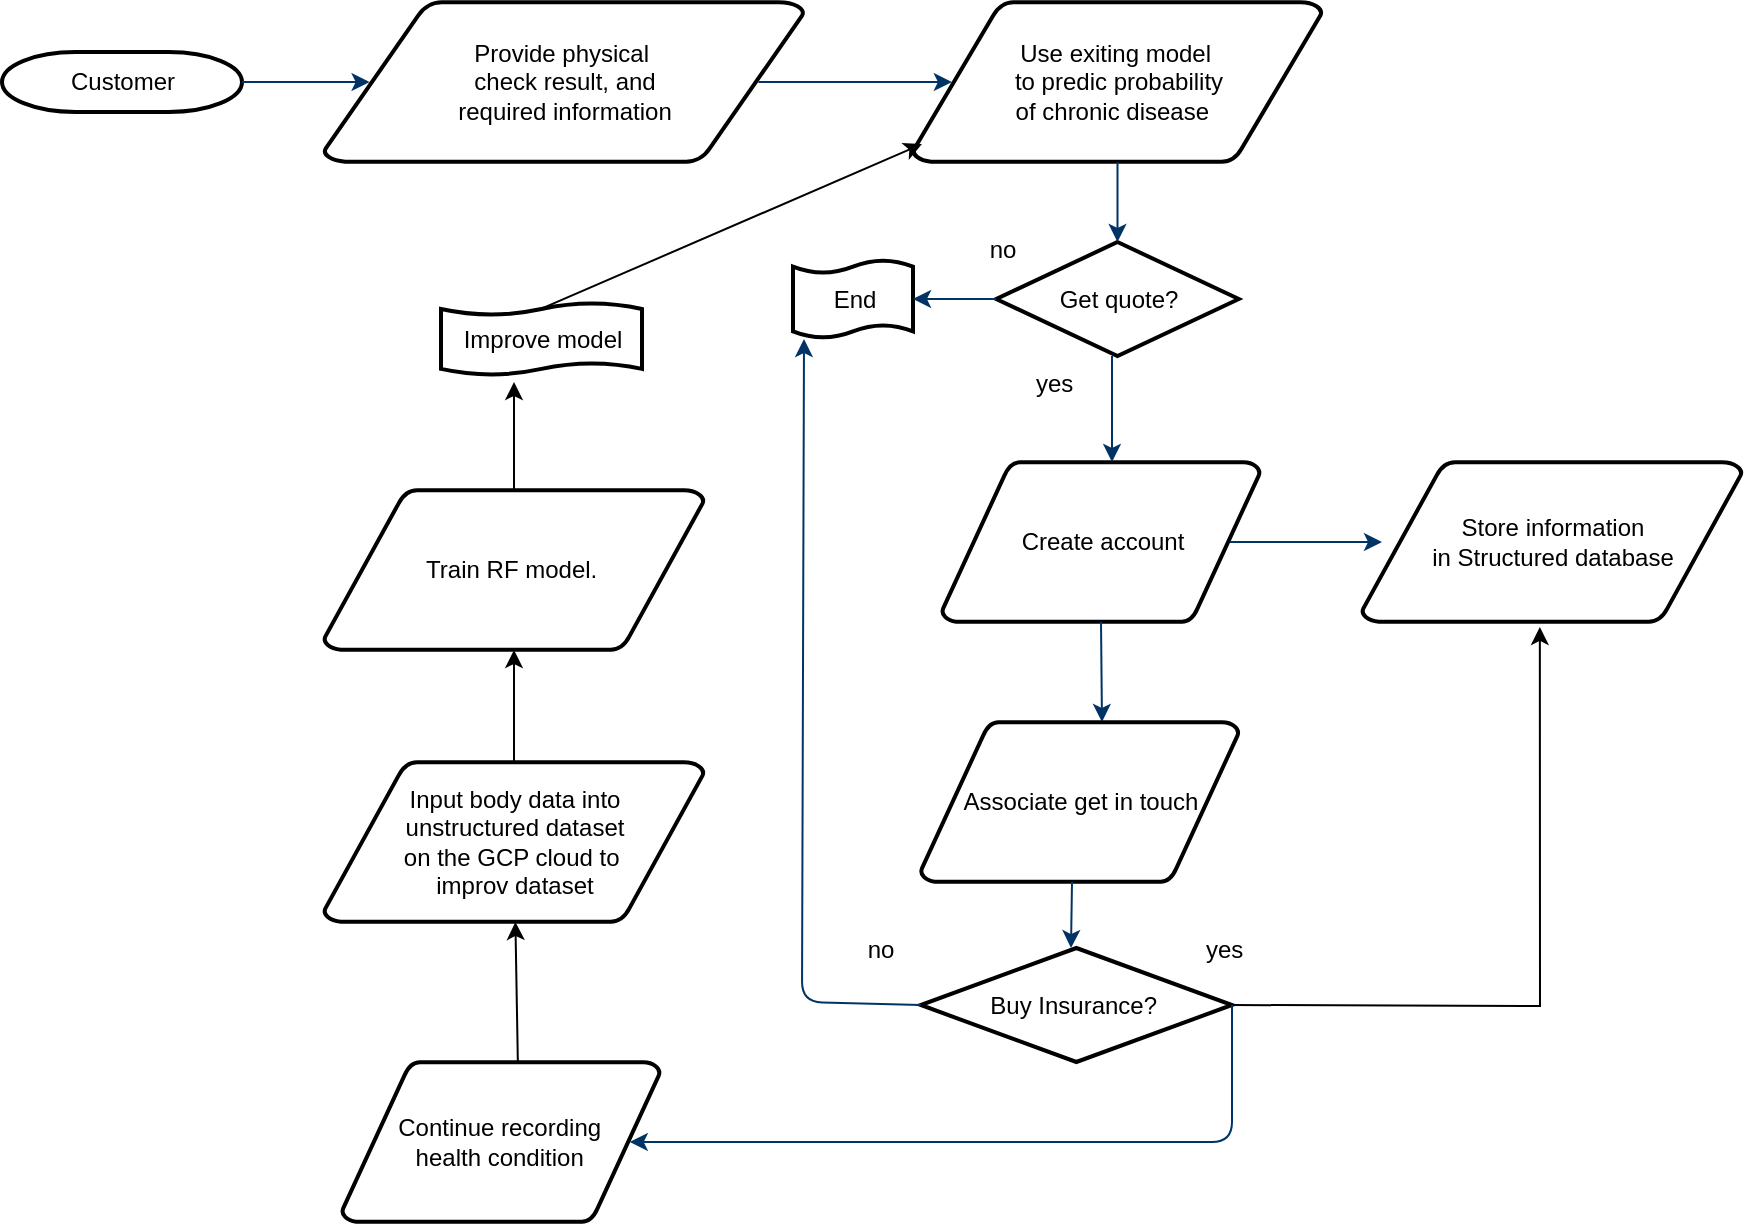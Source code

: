 <mxfile version="20.6.0" type="device"><diagram id="6a731a19-8d31-9384-78a2-239565b7b9f0" name="Page-1"><mxGraphModel dx="1018" dy="543" grid="1" gridSize="10" guides="1" tooltips="1" connect="1" arrows="1" fold="1" page="1" pageScale="1" pageWidth="1169" pageHeight="827" background="none" math="0" shadow="0"><root><mxCell id="0"/><mxCell id="1" parent="0"/><mxCell id="2" value="Customer" style="shape=mxgraph.flowchart.terminator;strokeWidth=2;gradientColor=none;gradientDirection=north;fontStyle=0;html=1;" parent="1" vertex="1"><mxGeometry x="40" y="155" width="120" height="30" as="geometry"/></mxCell><mxCell id="3" value="Provide physical&amp;nbsp;&lt;br&gt;check result, and&lt;br&gt;required information" style="shape=mxgraph.flowchart.data;strokeWidth=2;gradientColor=none;gradientDirection=north;fontStyle=0;html=1;" parent="1" vertex="1"><mxGeometry x="201" y="130" width="240" height="80" as="geometry"/></mxCell><mxCell id="4" value="Create account" style="shape=mxgraph.flowchart.data;strokeWidth=2;gradientColor=none;gradientDirection=north;fontStyle=0;html=1;" parent="1" vertex="1"><mxGeometry x="510" y="360" width="159" height="80" as="geometry"/></mxCell><mxCell id="5" value="Use exiting model&amp;nbsp;&lt;br&gt;to predic probability&lt;br&gt;of chronic disease&amp;nbsp;&amp;nbsp;" style="shape=mxgraph.flowchart.data;strokeWidth=2;gradientColor=none;gradientDirection=north;fontStyle=0;html=1;" parent="1" vertex="1"><mxGeometry x="495.5" y="130" width="204.5" height="80" as="geometry"/></mxCell><mxCell id="6" value="Get quote?" style="shape=mxgraph.flowchart.decision;strokeWidth=2;gradientColor=none;gradientDirection=north;fontStyle=0;html=1;" parent="1" vertex="1"><mxGeometry x="537.13" y="250" width="121.25" height="57" as="geometry"/></mxCell><mxCell id="7" style="fontStyle=1;strokeColor=#003366;strokeWidth=1;html=1;entryX=0.095;entryY=0.5;entryDx=0;entryDy=0;entryPerimeter=0;" parent="1" source="2" target="3" edge="1"><mxGeometry relative="1" as="geometry"/></mxCell><mxCell id="8" style="fontStyle=1;strokeColor=#003366;strokeWidth=1;html=1;exitX=0.905;exitY=0.5;exitDx=0;exitDy=0;exitPerimeter=0;entryX=0.095;entryY=0.5;entryDx=0;entryDy=0;entryPerimeter=0;" parent="1" source="3" target="5" edge="1"><mxGeometry relative="1" as="geometry"/></mxCell><mxCell id="11" value="yes" style="text;fontStyle=0;html=1;strokeColor=none;gradientColor=none;fillColor=none;strokeWidth=2;" parent="1" vertex="1"><mxGeometry x="555" y="307" width="40" height="26" as="geometry"/></mxCell><mxCell id="13" value="Store information&lt;br&gt;in Structured database" style="shape=mxgraph.flowchart.data;strokeWidth=2;gradientColor=none;gradientDirection=north;fontStyle=0;html=1;" parent="1" vertex="1"><mxGeometry x="720" y="360" width="190" height="80" as="geometry"/></mxCell><mxCell id="14" value="no" style="text;fontStyle=0;html=1;strokeColor=none;gradientColor=none;fillColor=none;strokeWidth=2;align=center;" parent="1" vertex="1"><mxGeometry x="520" y="240" width="40" height="26" as="geometry"/></mxCell><mxCell id="19" value="" style="edgeStyle=elbowEdgeStyle;elbow=horizontal;fontStyle=1;strokeColor=#003366;strokeWidth=1;html=1;exitX=0.5;exitY=1;exitDx=0;exitDy=0;exitPerimeter=0;" parent="1" source="4" edge="1"><mxGeometry width="100" height="100" as="geometry"><mxPoint x="430" y="680" as="sourcePoint"/><mxPoint x="590" y="490" as="targetPoint"/><Array as="points"><mxPoint x="590" y="480"/><mxPoint x="430" y="680"/></Array></mxGeometry></mxCell><mxCell id="21" value="" style="edgeStyle=elbowEdgeStyle;elbow=horizontal;fontStyle=1;strokeColor=#003366;strokeWidth=1;html=1;exitX=0.905;exitY=0.5;exitDx=0;exitDy=0;exitPerimeter=0;" parent="1" source="4" edge="1"><mxGeometry width="100" height="100" as="geometry"><mxPoint y="100" as="sourcePoint"/><mxPoint x="730" y="400" as="targetPoint"/><Array as="points"><mxPoint x="710" y="420"/></Array></mxGeometry></mxCell><mxCell id="51" value="End" style="shape=mxgraph.flowchart.paper_tape;strokeWidth=2;gradientColor=none;gradientDirection=north;fontStyle=0;html=1;" parent="1" vertex="1"><mxGeometry x="435.5" y="258.5" width="60" height="40" as="geometry"/></mxCell><mxCell id="FXOR401X7jof5Gj7KrMx-55" style="fontStyle=1;strokeColor=#003366;strokeWidth=1;html=1;exitX=0.5;exitY=1;exitDx=0;exitDy=0;exitPerimeter=0;entryX=0.5;entryY=0;entryDx=0;entryDy=0;entryPerimeter=0;" edge="1" parent="1" source="5" target="6"><mxGeometry relative="1" as="geometry"><mxPoint x="428.2" y="180" as="sourcePoint"/><mxPoint x="524.928" y="180" as="targetPoint"/></mxGeometry></mxCell><mxCell id="FXOR401X7jof5Gj7KrMx-56" style="fontStyle=1;strokeColor=#003366;strokeWidth=1;html=1;exitX=0;exitY=0.5;exitDx=0;exitDy=0;exitPerimeter=0;entryX=1;entryY=0.5;entryDx=0;entryDy=0;entryPerimeter=0;" edge="1" parent="1" source="6" target="51"><mxGeometry relative="1" as="geometry"><mxPoint x="607.75" y="220" as="sourcePoint"/><mxPoint x="607.755" y="260" as="targetPoint"/></mxGeometry></mxCell><mxCell id="FXOR401X7jof5Gj7KrMx-57" value="" style="edgeStyle=elbowEdgeStyle;elbow=horizontal;exitX=1;exitY=0;fontStyle=1;strokeColor=#003366;strokeWidth=1;html=1;exitDx=0;exitDy=0;" edge="1" parent="1" source="11"><mxGeometry x="10" y="10" width="100" height="100" as="geometry"><mxPoint x="394.395" y="560" as="sourcePoint"/><mxPoint x="595" y="360" as="targetPoint"/><Array as="points"><mxPoint x="595" y="360"/></Array></mxGeometry></mxCell><mxCell id="FXOR401X7jof5Gj7KrMx-58" value="Associate get in touch" style="shape=mxgraph.flowchart.data;strokeWidth=2;gradientColor=none;gradientDirection=north;fontStyle=0;html=1;" vertex="1" parent="1"><mxGeometry x="499.38" y="490" width="159" height="80" as="geometry"/></mxCell><mxCell id="FXOR401X7jof5Gj7KrMx-59" value="Buy Insurance?&amp;nbsp;" style="shape=mxgraph.flowchart.decision;strokeWidth=2;gradientColor=none;gradientDirection=north;fontStyle=0;html=1;" vertex="1" parent="1"><mxGeometry x="499.38" y="603" width="155.63" height="57" as="geometry"/></mxCell><mxCell id="FXOR401X7jof5Gj7KrMx-60" value="" style="edgeStyle=elbowEdgeStyle;elbow=horizontal;fontStyle=1;strokeColor=#003366;strokeWidth=1;html=1;" edge="1" parent="1"><mxGeometry x="-15.5" y="113" width="100" height="100" as="geometry"><mxPoint x="575" y="570" as="sourcePoint"/><mxPoint x="574.5" y="603" as="targetPoint"/><Array as="points"><mxPoint x="574.5" y="593"/><mxPoint x="414.5" y="793"/></Array></mxGeometry></mxCell><mxCell id="FXOR401X7jof5Gj7KrMx-61" value="yes" style="text;fontStyle=0;html=1;strokeColor=none;gradientColor=none;fillColor=none;strokeWidth=2;" vertex="1" parent="1"><mxGeometry x="640" y="590" width="40" height="26" as="geometry"/></mxCell><mxCell id="FXOR401X7jof5Gj7KrMx-63" value="" style="endArrow=classic;html=1;rounded=0;entryX=0.468;entryY=1.031;entryDx=0;entryDy=0;entryPerimeter=0;exitX=1;exitY=0.5;exitDx=0;exitDy=0;exitPerimeter=0;" edge="1" parent="1" source="FXOR401X7jof5Gj7KrMx-59" target="13"><mxGeometry width="50" height="50" relative="1" as="geometry"><mxPoint x="635" y="540" as="sourcePoint"/><mxPoint x="685" y="490" as="targetPoint"/><Array as="points"><mxPoint x="809" y="632"/></Array></mxGeometry></mxCell><mxCell id="FXOR401X7jof5Gj7KrMx-64" value="no" style="text;fontStyle=0;html=1;strokeColor=none;gradientColor=none;fillColor=none;strokeWidth=2;align=center;" vertex="1" parent="1"><mxGeometry x="459.38" y="590" width="40" height="26" as="geometry"/></mxCell><mxCell id="FXOR401X7jof5Gj7KrMx-65" style="fontStyle=1;strokeColor=#003366;strokeWidth=1;html=1;entryX=1;entryY=0.5;entryDx=0;entryDy=0;entryPerimeter=0;exitX=0;exitY=0.5;exitDx=0;exitDy=0;exitPerimeter=0;" edge="1" parent="1" source="FXOR401X7jof5Gj7KrMx-59"><mxGeometry relative="1" as="geometry"><mxPoint x="435.5" y="410" as="sourcePoint"/><mxPoint x="441" y="298.5" as="targetPoint"/><Array as="points"><mxPoint x="440" y="630"/></Array></mxGeometry></mxCell><mxCell id="FXOR401X7jof5Gj7KrMx-66" style="fontStyle=1;strokeColor=#003366;strokeWidth=1;html=1;exitX=1;exitY=0.5;exitDx=0;exitDy=0;exitPerimeter=0;entryX=0.905;entryY=0.5;entryDx=0;entryDy=0;entryPerimeter=0;" edge="1" parent="1" source="FXOR401X7jof5Gj7KrMx-59" target="FXOR401X7jof5Gj7KrMx-67"><mxGeometry relative="1" as="geometry"><mxPoint x="509.38" y="641.5" as="sourcePoint"/><mxPoint x="360" y="790" as="targetPoint"/><Array as="points"><mxPoint x="655" y="700"/></Array></mxGeometry></mxCell><mxCell id="FXOR401X7jof5Gj7KrMx-67" value="Continue recording&amp;nbsp;&lt;br&gt;health condition&amp;nbsp;" style="shape=mxgraph.flowchart.data;strokeWidth=2;gradientColor=none;gradientDirection=north;fontStyle=0;html=1;" vertex="1" parent="1"><mxGeometry x="210" y="660" width="159" height="80" as="geometry"/></mxCell><mxCell id="FXOR401X7jof5Gj7KrMx-68" value="Input body data into&lt;br&gt;unstructured dataset&lt;br&gt;on the GCP cloud to&amp;nbsp;&lt;br&gt;improv dataset" style="shape=mxgraph.flowchart.data;strokeWidth=2;gradientColor=none;gradientDirection=north;fontStyle=0;html=1;" vertex="1" parent="1"><mxGeometry x="201" y="510" width="190" height="80" as="geometry"/></mxCell><mxCell id="FXOR401X7jof5Gj7KrMx-69" value="" style="endArrow=classic;html=1;rounded=0;exitX=0.553;exitY=0;exitDx=0;exitDy=0;exitPerimeter=0;" edge="1" parent="1" source="FXOR401X7jof5Gj7KrMx-67" target="FXOR401X7jof5Gj7KrMx-68"><mxGeometry width="50" height="50" relative="1" as="geometry"><mxPoint x="510" y="520" as="sourcePoint"/><mxPoint x="560" y="470" as="targetPoint"/></mxGeometry></mxCell><mxCell id="FXOR401X7jof5Gj7KrMx-72" value="Train RF model.&amp;nbsp;" style="shape=mxgraph.flowchart.data;strokeWidth=2;gradientColor=none;gradientDirection=north;fontStyle=0;html=1;" vertex="1" parent="1"><mxGeometry x="201" y="374" width="190" height="80" as="geometry"/></mxCell><mxCell id="FXOR401X7jof5Gj7KrMx-74" value="" style="endArrow=classic;html=1;rounded=0;exitX=0.5;exitY=0;exitDx=0;exitDy=0;exitPerimeter=0;entryX=0.5;entryY=1;entryDx=0;entryDy=0;entryPerimeter=0;" edge="1" parent="1" source="FXOR401X7jof5Gj7KrMx-68" target="FXOR401X7jof5Gj7KrMx-72"><mxGeometry width="50" height="50" relative="1" as="geometry"><mxPoint x="307.927" y="670" as="sourcePoint"/><mxPoint x="306.701" y="600" as="targetPoint"/></mxGeometry></mxCell><mxCell id="FXOR401X7jof5Gj7KrMx-75" value="Improve model" style="shape=mxgraph.flowchart.paper_tape;strokeWidth=2;gradientColor=none;gradientDirection=north;fontStyle=0;html=1;" vertex="1" parent="1"><mxGeometry x="259.5" y="280" width="100.5" height="37" as="geometry"/></mxCell><mxCell id="FXOR401X7jof5Gj7KrMx-76" value="" style="endArrow=classic;html=1;rounded=0;exitX=0.5;exitY=0;exitDx=0;exitDy=0;exitPerimeter=0;" edge="1" parent="1" source="FXOR401X7jof5Gj7KrMx-72"><mxGeometry width="50" height="50" relative="1" as="geometry"><mxPoint x="295.5" y="363" as="sourcePoint"/><mxPoint x="296" y="320" as="targetPoint"/></mxGeometry></mxCell><mxCell id="FXOR401X7jof5Gj7KrMx-77" value="" style="endArrow=classic;html=1;rounded=0;exitX=0.5;exitY=0.09;exitDx=0;exitDy=0;exitPerimeter=0;entryX=0.022;entryY=0.888;entryDx=0;entryDy=0;entryPerimeter=0;" edge="1" parent="1" source="FXOR401X7jof5Gj7KrMx-75" target="5"><mxGeometry width="50" height="50" relative="1" as="geometry"><mxPoint x="316" y="530" as="sourcePoint"/><mxPoint x="316" y="474" as="targetPoint"/></mxGeometry></mxCell></root></mxGraphModel></diagram></mxfile>